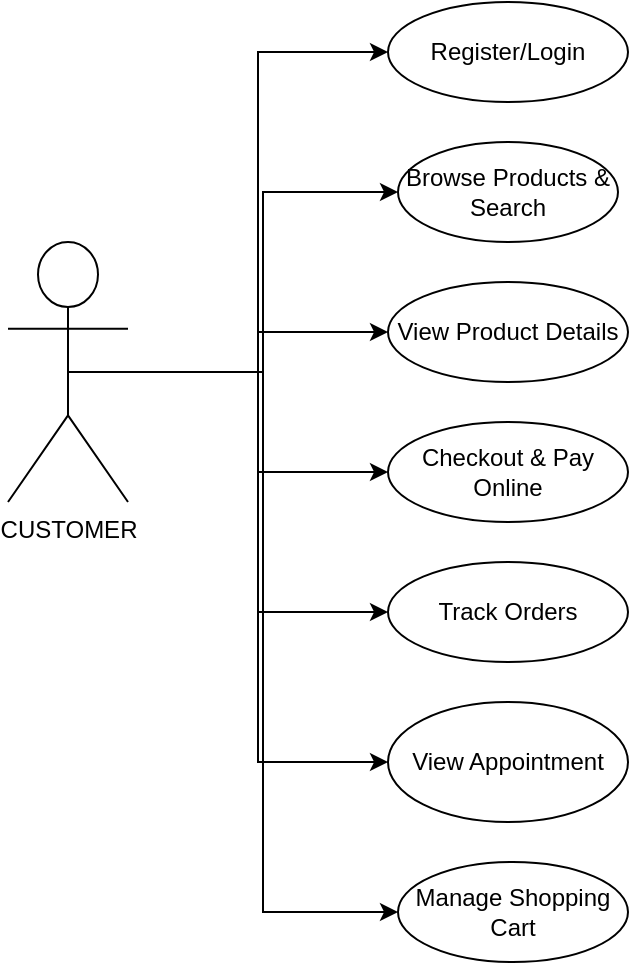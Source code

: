 <mxfile version="28.2.5">
  <diagram name="Page-1" id="evT6mp7Rhc1RnRTB65xw">
    <mxGraphModel grid="1" page="1" gridSize="10" guides="1" tooltips="1" connect="1" arrows="1" fold="1" pageScale="1" pageWidth="827" pageHeight="1169" math="0" shadow="0">
      <root>
        <mxCell id="0" />
        <mxCell id="1" parent="0" />
        <mxCell id="fuG3oTF89nhzGpNgnWZ9-16" style="edgeStyle=orthogonalEdgeStyle;rounded=0;orthogonalLoop=1;jettySize=auto;html=1;exitX=0.5;exitY=0.5;exitDx=0;exitDy=0;exitPerimeter=0;entryX=0;entryY=0.5;entryDx=0;entryDy=0;" edge="1" parent="1" source="fuG3oTF89nhzGpNgnWZ9-1" target="fuG3oTF89nhzGpNgnWZ9-8">
          <mxGeometry relative="1" as="geometry">
            <Array as="points">
              <mxPoint x="205" y="205" />
              <mxPoint x="205" y="45" />
            </Array>
          </mxGeometry>
        </mxCell>
        <mxCell id="fuG3oTF89nhzGpNgnWZ9-21" style="edgeStyle=orthogonalEdgeStyle;rounded=0;orthogonalLoop=1;jettySize=auto;html=1;exitX=0.5;exitY=0.5;exitDx=0;exitDy=0;exitPerimeter=0;entryX=0;entryY=0.5;entryDx=0;entryDy=0;" edge="1" parent="1" source="fuG3oTF89nhzGpNgnWZ9-1" target="fuG3oTF89nhzGpNgnWZ9-10">
          <mxGeometry relative="1" as="geometry" />
        </mxCell>
        <mxCell id="fuG3oTF89nhzGpNgnWZ9-22" style="edgeStyle=orthogonalEdgeStyle;rounded=0;orthogonalLoop=1;jettySize=auto;html=1;exitX=0.5;exitY=0.5;exitDx=0;exitDy=0;exitPerimeter=0;entryX=0;entryY=0.5;entryDx=0;entryDy=0;" edge="1" parent="1" source="fuG3oTF89nhzGpNgnWZ9-1" target="fuG3oTF89nhzGpNgnWZ9-11">
          <mxGeometry relative="1" as="geometry" />
        </mxCell>
        <mxCell id="fuG3oTF89nhzGpNgnWZ9-25" style="edgeStyle=orthogonalEdgeStyle;rounded=0;orthogonalLoop=1;jettySize=auto;html=1;exitX=0.5;exitY=0.5;exitDx=0;exitDy=0;exitPerimeter=0;entryX=0;entryY=0.5;entryDx=0;entryDy=0;" edge="1" parent="1" source="fuG3oTF89nhzGpNgnWZ9-1" target="fuG3oTF89nhzGpNgnWZ9-12">
          <mxGeometry relative="1" as="geometry" />
        </mxCell>
        <mxCell id="fuG3oTF89nhzGpNgnWZ9-26" style="edgeStyle=orthogonalEdgeStyle;rounded=0;orthogonalLoop=1;jettySize=auto;html=1;exitX=0.5;exitY=0.5;exitDx=0;exitDy=0;exitPerimeter=0;entryX=0;entryY=0.5;entryDx=0;entryDy=0;" edge="1" parent="1" source="fuG3oTF89nhzGpNgnWZ9-1" target="fuG3oTF89nhzGpNgnWZ9-13">
          <mxGeometry relative="1" as="geometry">
            <Array as="points">
              <mxPoint x="205" y="205" />
              <mxPoint x="205" y="400" />
            </Array>
          </mxGeometry>
        </mxCell>
        <mxCell id="fuG3oTF89nhzGpNgnWZ9-29" style="edgeStyle=orthogonalEdgeStyle;rounded=0;orthogonalLoop=1;jettySize=auto;html=1;exitX=0.5;exitY=0.5;exitDx=0;exitDy=0;exitPerimeter=0;entryX=0;entryY=0.5;entryDx=0;entryDy=0;" edge="1" parent="1" source="fuG3oTF89nhzGpNgnWZ9-1" target="fuG3oTF89nhzGpNgnWZ9-9">
          <mxGeometry relative="1" as="geometry" />
        </mxCell>
        <mxCell id="fuG3oTF89nhzGpNgnWZ9-32" style="edgeStyle=orthogonalEdgeStyle;rounded=0;orthogonalLoop=1;jettySize=auto;html=1;exitX=0.5;exitY=0.5;exitDx=0;exitDy=0;exitPerimeter=0;entryX=0;entryY=0.5;entryDx=0;entryDy=0;" edge="1" parent="1" source="fuG3oTF89nhzGpNgnWZ9-1" target="fuG3oTF89nhzGpNgnWZ9-30">
          <mxGeometry relative="1" as="geometry" />
        </mxCell>
        <mxCell id="fuG3oTF89nhzGpNgnWZ9-1" value="CUSTOMER" style="shape=umlActor;verticalLabelPosition=bottom;verticalAlign=top;html=1;outlineConnect=0;" vertex="1" parent="1">
          <mxGeometry x="80" y="140" width="60" height="130" as="geometry" />
        </mxCell>
        <mxCell id="fuG3oTF89nhzGpNgnWZ9-8" value="Register/Login" style="ellipse;whiteSpace=wrap;html=1;" vertex="1" parent="1">
          <mxGeometry x="270" y="20" width="120" height="50" as="geometry" />
        </mxCell>
        <mxCell id="fuG3oTF89nhzGpNgnWZ9-9" value="Browse Products &amp;amp; Search" style="ellipse;whiteSpace=wrap;html=1;" vertex="1" parent="1">
          <mxGeometry x="275" y="90" width="110" height="50" as="geometry" />
        </mxCell>
        <mxCell id="fuG3oTF89nhzGpNgnWZ9-10" value="&lt;div&gt;View Product Details&lt;/div&gt;" style="ellipse;whiteSpace=wrap;html=1;" vertex="1" parent="1">
          <mxGeometry x="270" y="160" width="120" height="50" as="geometry" />
        </mxCell>
        <mxCell id="fuG3oTF89nhzGpNgnWZ9-11" value="Checkout &amp;amp; Pay Online" style="ellipse;whiteSpace=wrap;html=1;" vertex="1" parent="1">
          <mxGeometry x="270" y="230" width="120" height="50" as="geometry" />
        </mxCell>
        <mxCell id="fuG3oTF89nhzGpNgnWZ9-12" value="Track Orders" style="ellipse;whiteSpace=wrap;html=1;" vertex="1" parent="1">
          <mxGeometry x="270" y="300" width="120" height="50" as="geometry" />
        </mxCell>
        <mxCell id="fuG3oTF89nhzGpNgnWZ9-13" value="View Appointment" style="ellipse;whiteSpace=wrap;html=1;" vertex="1" parent="1">
          <mxGeometry x="270" y="370" width="120" height="60" as="geometry" />
        </mxCell>
        <mxCell id="fuG3oTF89nhzGpNgnWZ9-30" value="Manage Shopping Cart" style="ellipse;whiteSpace=wrap;html=1;" vertex="1" parent="1">
          <mxGeometry x="275" y="450" width="115" height="50" as="geometry" />
        </mxCell>
      </root>
    </mxGraphModel>
  </diagram>
</mxfile>
